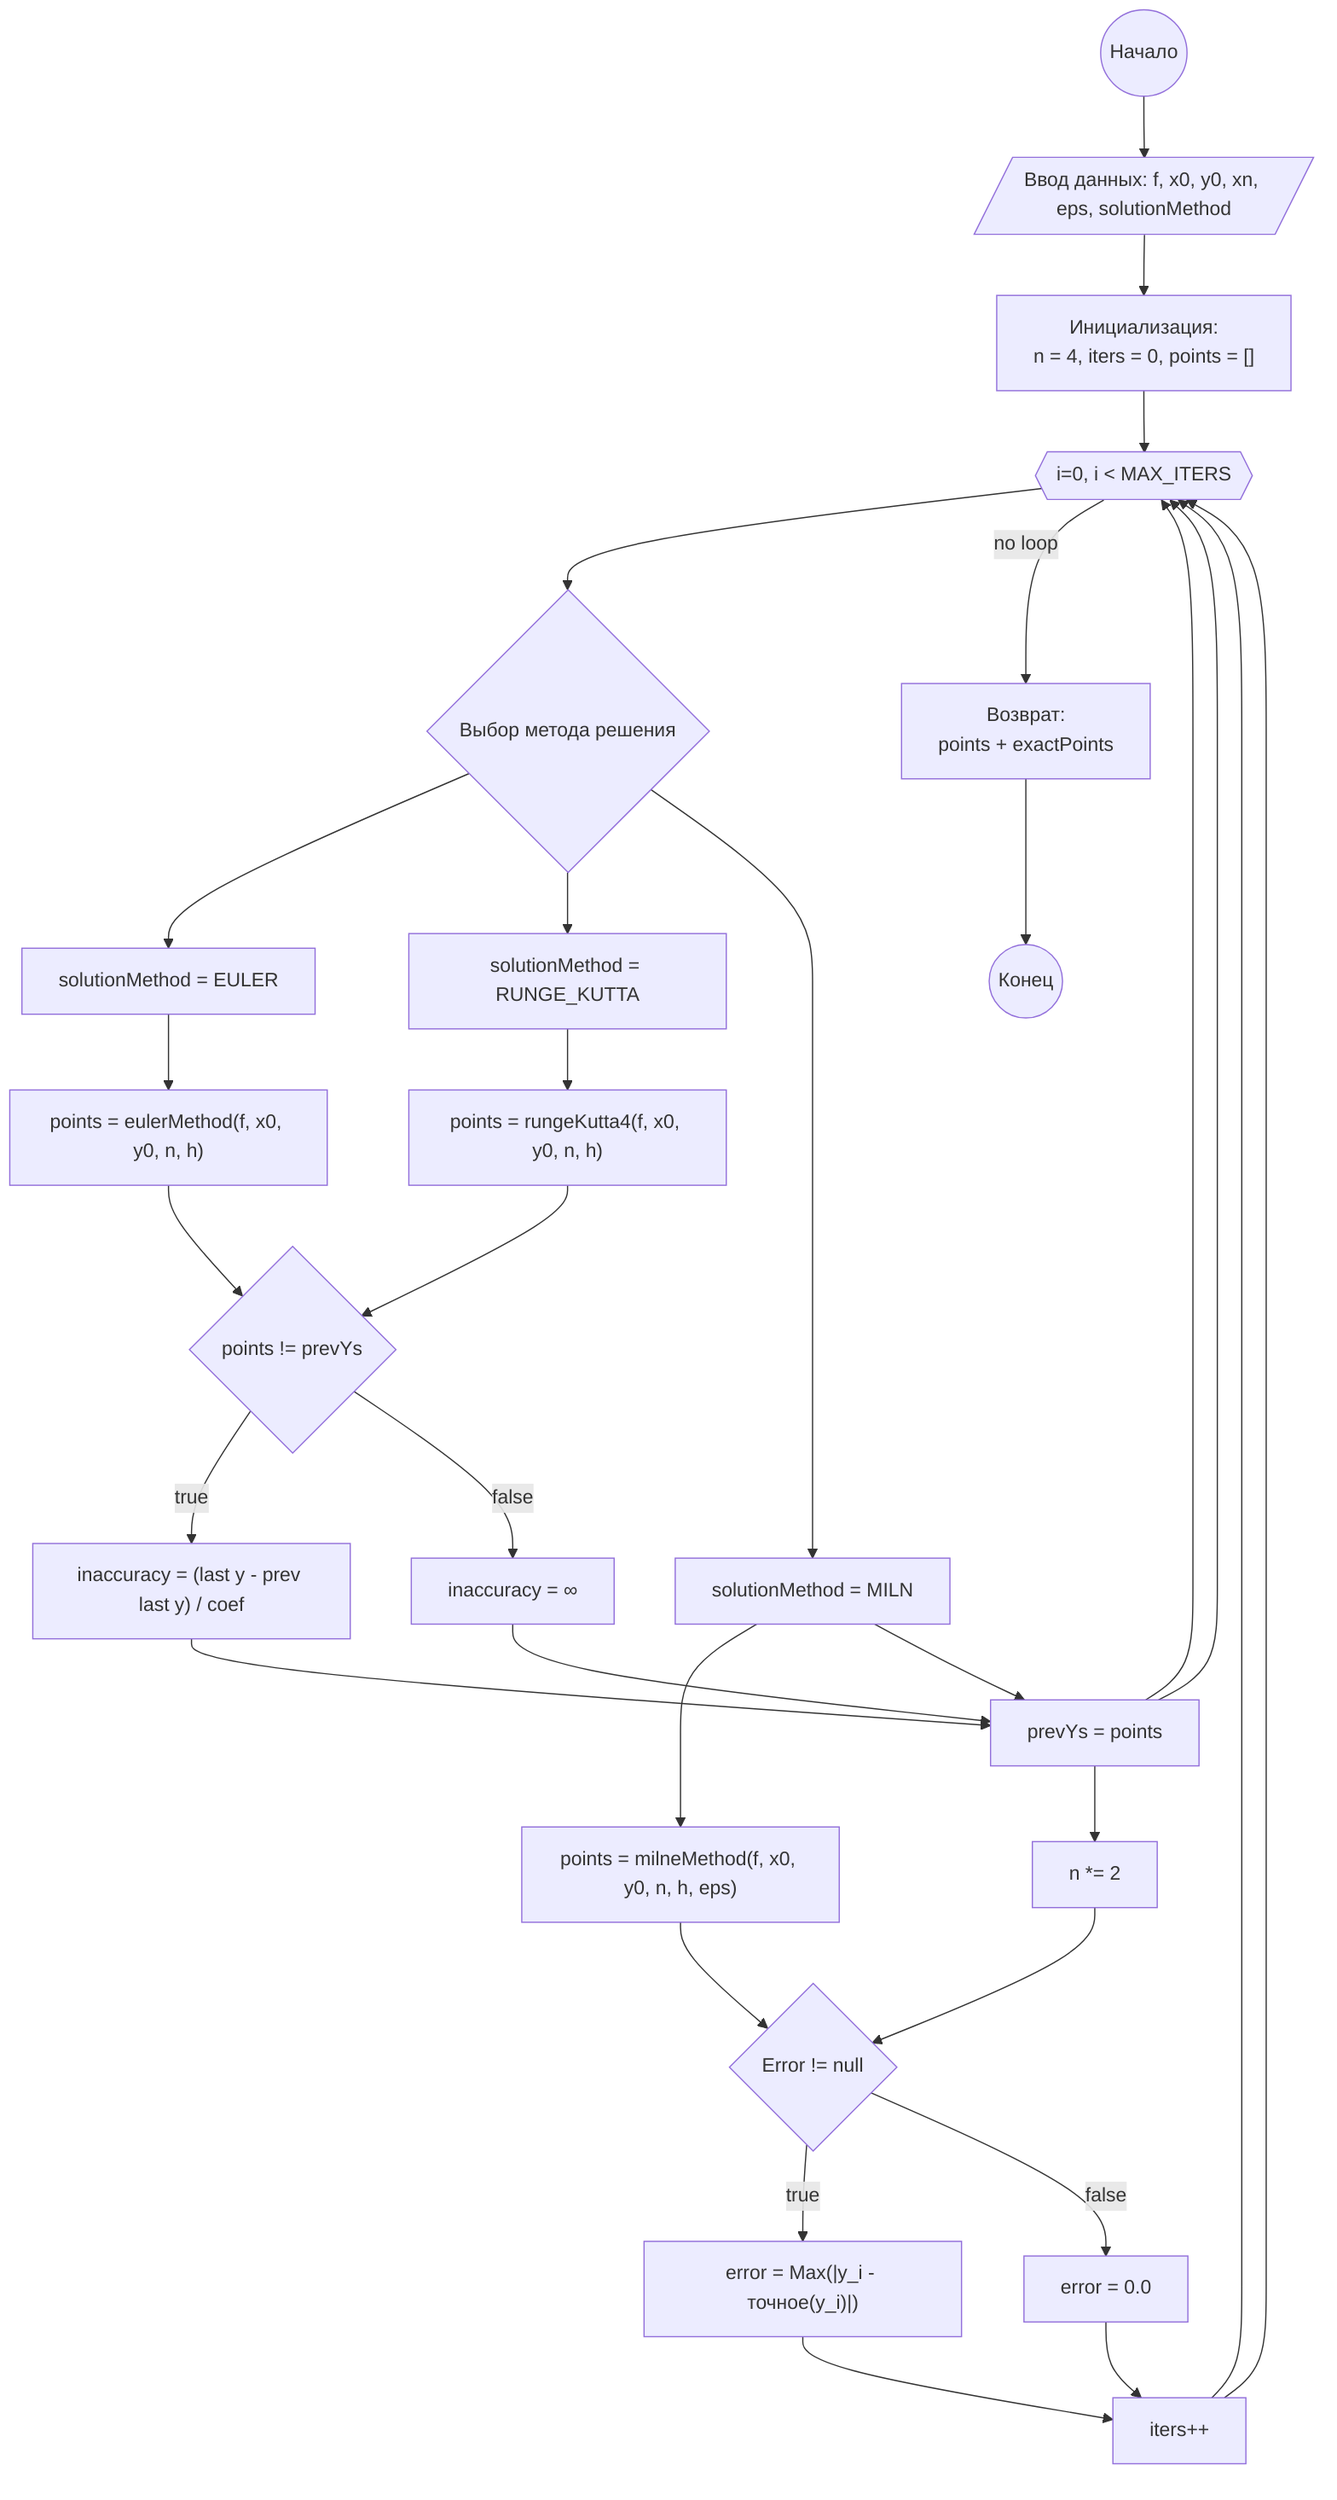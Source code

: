 graph TD
    A(("Начало"))
    B[/"Ввод данных: f, x0, y0, xn, eps, solutionMethod"/]
    C["Инициализация: \nn = 4, iters = 0, points = []"]
    D{{"i=0, i < MAX_ITERS"}}

    CHOICE{"Выбор метода решения"}
    METHOD1["solutionMethod = EULER"]
    METHOD2["solutionMethod = RUNGE_KUTTA"]
    METHOD3["solutionMethod = MILN"]

    RUN_EULER["points = eulerMethod(f, x0, y0, n, h)"]
    RUN_RUNGE_KUTTA["points = rungeKutta4(f, x0, y0, n, h)"]
    RUN_MILN["points = milneMethod(f, x0, y0, n, h, eps)"]

    IF_PREV{"points != prevYs"}
    CHECK_INACCURACY1["inaccuracy = (last y - prev last y) / coef"]
    CHECK_INACCURACY2["inaccuracy = ∞"]

    UPDATE["prevYs = points"]
    DOUBLE_N["n *= 2"]
    INC_ITER["iters++"]

    CHECK_ERROR{"Error != null"}
    ERROR1["error = Max(|y_i - точное(y_i)|)"]
    ERROR2["error = 0.0"]

    RETURN_POINTS["Возврат: \n points + exactPoints"]
    E(("Конец"))

    A --> B --> C --> D --> CHOICE
    CHOICE --> METHOD1 --> RUN_EULER --> IF_PREV
    CHOICE --> METHOD2 --> RUN_RUNGE_KUTTA --> IF_PREV
    CHOICE --> METHOD3 --> RUN_MILN --> CHECK_ERROR

    IF_PREV -- true  --> CHECK_INACCURACY1 --> UPDATE --> D
    IF_PREV -- false --> CHECK_INACCURACY2 --> UPDATE --> D

    METHOD3 --> UPDATE --> DOUBLE_N --> CHECK_ERROR

    CHECK_ERROR -- true --> ERROR1 --> INC_ITER --> D
    CHECK_ERROR -- false --> ERROR2 --> INC_ITER --> D

    D -- no loop --> RETURN_POINTS --> E